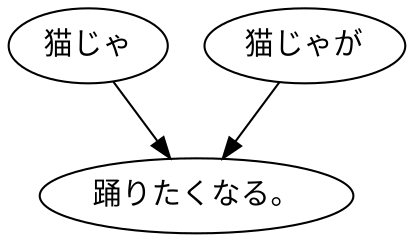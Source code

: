 digraph graph9151 {
	node0 [label="猫じゃ"];
	node1 [label="猫じゃが"];
	node2 [label="踊りたくなる。"];
	node0 -> node2;
	node1 -> node2;
}
